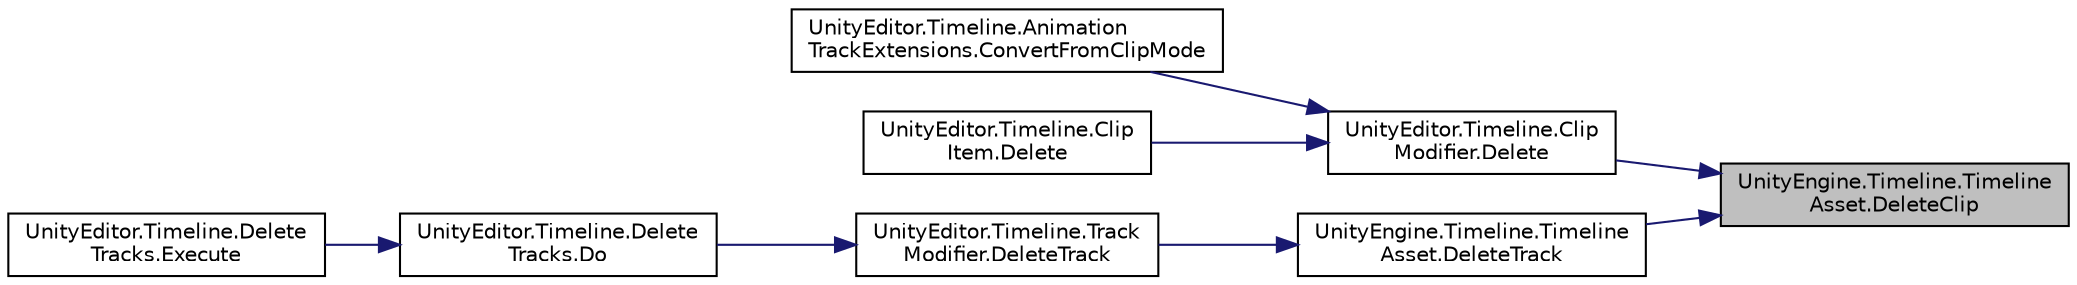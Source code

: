 digraph "UnityEngine.Timeline.TimelineAsset.DeleteClip"
{
 // LATEX_PDF_SIZE
  edge [fontname="Helvetica",fontsize="10",labelfontname="Helvetica",labelfontsize="10"];
  node [fontname="Helvetica",fontsize="10",shape=record];
  rankdir="RL";
  Node1 [label="UnityEngine.Timeline.Timeline\lAsset.DeleteClip",height=0.2,width=0.4,color="black", fillcolor="grey75", style="filled", fontcolor="black",tooltip="Delete a clip from this timeline."];
  Node1 -> Node2 [dir="back",color="midnightblue",fontsize="10",style="solid",fontname="Helvetica"];
  Node2 [label="UnityEditor.Timeline.Clip\lModifier.Delete",height=0.2,width=0.4,color="black", fillcolor="white", style="filled",URL="$class_unity_editor_1_1_timeline_1_1_clip_modifier.html#a8f8a8921635e6c2019a16004b0952941",tooltip=" "];
  Node2 -> Node3 [dir="back",color="midnightblue",fontsize="10",style="solid",fontname="Helvetica"];
  Node3 [label="UnityEditor.Timeline.Animation\lTrackExtensions.ConvertFromClipMode",height=0.2,width=0.4,color="black", fillcolor="white", style="filled",URL="$class_unity_editor_1_1_timeline_1_1_animation_track_extensions.html#abe5a50bb6eea3fc9708c111fe1afe0e3",tooltip=" "];
  Node2 -> Node4 [dir="back",color="midnightblue",fontsize="10",style="solid",fontname="Helvetica"];
  Node4 [label="UnityEditor.Timeline.Clip\lItem.Delete",height=0.2,width=0.4,color="black", fillcolor="white", style="filled",URL="$class_unity_editor_1_1_timeline_1_1_clip_item.html#abd2aec40e5fd2d55ba6d52894d7db57f",tooltip=" "];
  Node1 -> Node5 [dir="back",color="midnightblue",fontsize="10",style="solid",fontname="Helvetica"];
  Node5 [label="UnityEngine.Timeline.Timeline\lAsset.DeleteTrack",height=0.2,width=0.4,color="black", fillcolor="white", style="filled",URL="$class_unity_engine_1_1_timeline_1_1_timeline_asset.html#ae811f0b439c896f971ae476c7997d4a0",tooltip="Deletes a track from a timeline, including all clips and subtracks."];
  Node5 -> Node6 [dir="back",color="midnightblue",fontsize="10",style="solid",fontname="Helvetica"];
  Node6 [label="UnityEditor.Timeline.Track\lModifier.DeleteTrack",height=0.2,width=0.4,color="black", fillcolor="white", style="filled",URL="$class_unity_editor_1_1_timeline_1_1_track_modifier.html#a346c3ba7abdb92ff27dcb0ee93dc4cfc",tooltip=" "];
  Node6 -> Node7 [dir="back",color="midnightblue",fontsize="10",style="solid",fontname="Helvetica"];
  Node7 [label="UnityEditor.Timeline.Delete\lTracks.Do",height=0.2,width=0.4,color="black", fillcolor="white", style="filled",URL="$class_unity_editor_1_1_timeline_1_1_delete_tracks.html#a41cc9843ac095f66bf5acfcf0becdde0",tooltip=" "];
  Node7 -> Node8 [dir="back",color="midnightblue",fontsize="10",style="solid",fontname="Helvetica"];
  Node8 [label="UnityEditor.Timeline.Delete\lTracks.Execute",height=0.2,width=0.4,color="black", fillcolor="white", style="filled",URL="$class_unity_editor_1_1_timeline_1_1_delete_tracks.html#a5eaa5d853a23f9c994dcb1b48598fd6b",tooltip=" "];
}
